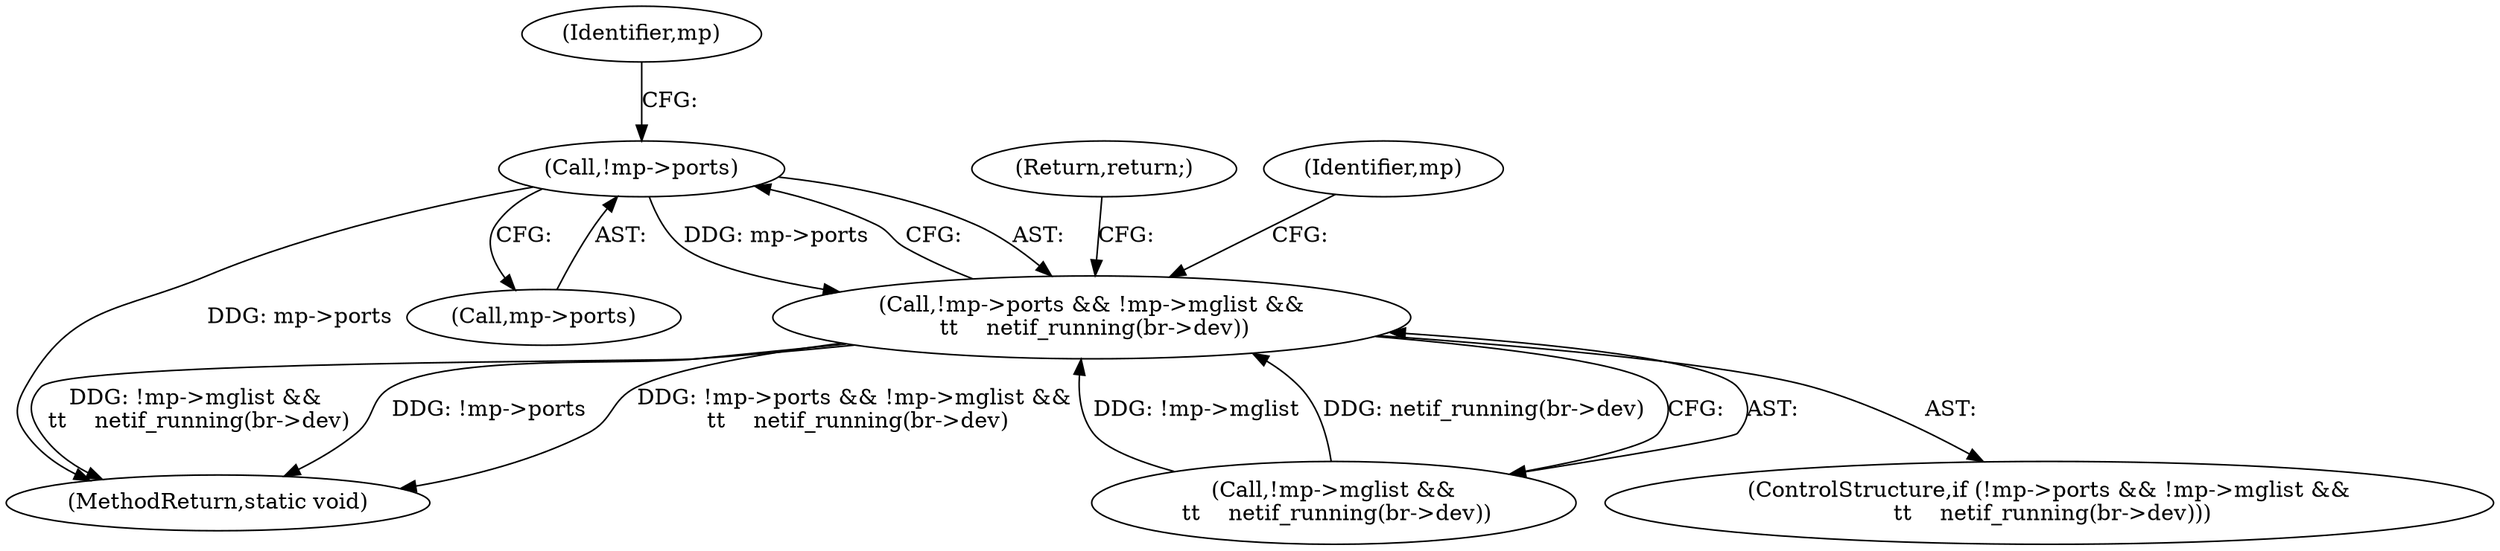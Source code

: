 digraph "0_linux_c7e8e8a8f7a70b343ca1e0f90a31e35ab2d16de1_0@pointer" {
"1000179" [label="(Call,!mp->ports)"];
"1000178" [label="(Call,!mp->ports && !mp->mglist &&\n \t\t    netif_running(br->dev))"];
"1000177" [label="(ControlStructure,if (!mp->ports && !mp->mglist &&\n \t\t    netif_running(br->dev)))"];
"1000201" [label="(MethodReturn,static void)"];
"1000178" [label="(Call,!mp->ports && !mp->mglist &&\n \t\t    netif_running(br->dev))"];
"1000183" [label="(Call,!mp->mglist &&\n \t\t    netif_running(br->dev))"];
"1000195" [label="(Identifier,mp)"];
"1000198" [label="(Return,return;)"];
"1000179" [label="(Call,!mp->ports)"];
"1000186" [label="(Identifier,mp)"];
"1000180" [label="(Call,mp->ports)"];
"1000179" -> "1000178"  [label="AST: "];
"1000179" -> "1000180"  [label="CFG: "];
"1000180" -> "1000179"  [label="AST: "];
"1000186" -> "1000179"  [label="CFG: "];
"1000178" -> "1000179"  [label="CFG: "];
"1000179" -> "1000201"  [label="DDG: mp->ports"];
"1000179" -> "1000178"  [label="DDG: mp->ports"];
"1000178" -> "1000177"  [label="AST: "];
"1000178" -> "1000183"  [label="CFG: "];
"1000183" -> "1000178"  [label="AST: "];
"1000195" -> "1000178"  [label="CFG: "];
"1000198" -> "1000178"  [label="CFG: "];
"1000178" -> "1000201"  [label="DDG: !mp->ports"];
"1000178" -> "1000201"  [label="DDG: !mp->ports && !mp->mglist &&\n \t\t    netif_running(br->dev)"];
"1000178" -> "1000201"  [label="DDG: !mp->mglist &&\n \t\t    netif_running(br->dev)"];
"1000183" -> "1000178"  [label="DDG: !mp->mglist"];
"1000183" -> "1000178"  [label="DDG: netif_running(br->dev)"];
}
